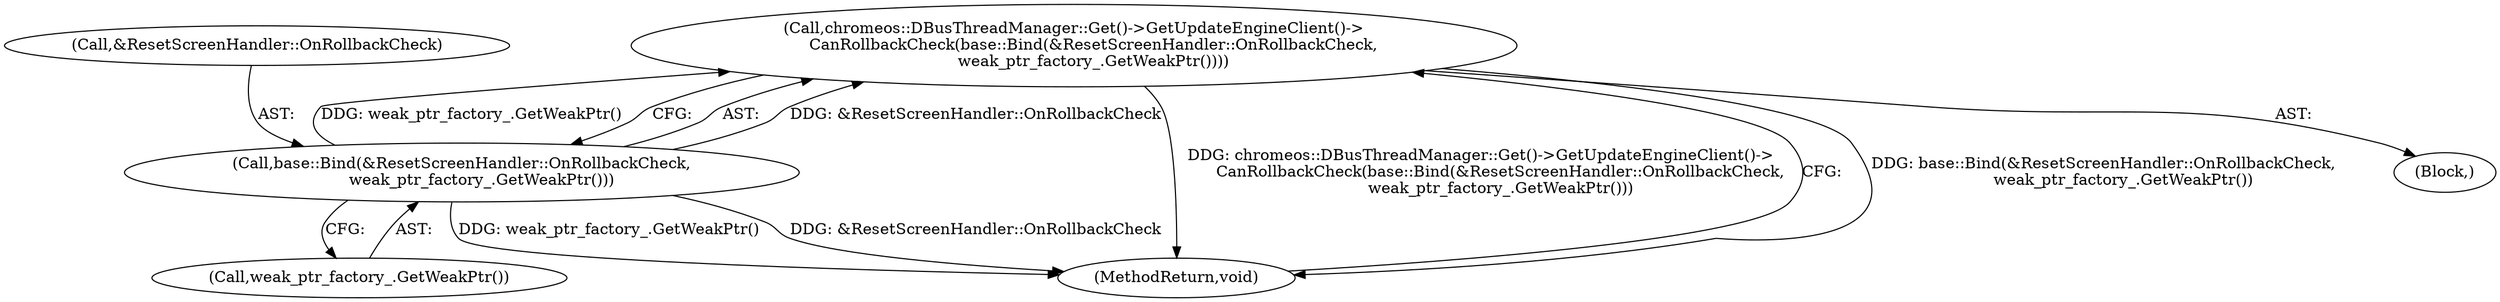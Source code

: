 digraph "0_Chrome_90556c5c9d0a274cc823b713544e9b6064e205cd@API" {
"1000146" [label="(Call,chromeos::DBusThreadManager::Get()->GetUpdateEngineClient()->\n        CanRollbackCheck(base::Bind(&ResetScreenHandler::OnRollbackCheck,\n        weak_ptr_factory_.GetWeakPtr())))"];
"1000147" [label="(Call,base::Bind(&ResetScreenHandler::OnRollbackCheck,\n        weak_ptr_factory_.GetWeakPtr()))"];
"1000151" [label="(MethodReturn,void)"];
"1000150" [label="(Call,weak_ptr_factory_.GetWeakPtr())"];
"1000146" [label="(Call,chromeos::DBusThreadManager::Get()->GetUpdateEngineClient()->\n        CanRollbackCheck(base::Bind(&ResetScreenHandler::OnRollbackCheck,\n        weak_ptr_factory_.GetWeakPtr())))"];
"1000145" [label="(Block,)"];
"1000147" [label="(Call,base::Bind(&ResetScreenHandler::OnRollbackCheck,\n        weak_ptr_factory_.GetWeakPtr()))"];
"1000148" [label="(Call,&ResetScreenHandler::OnRollbackCheck)"];
"1000146" -> "1000145"  [label="AST: "];
"1000146" -> "1000147"  [label="CFG: "];
"1000147" -> "1000146"  [label="AST: "];
"1000151" -> "1000146"  [label="CFG: "];
"1000146" -> "1000151"  [label="DDG: chromeos::DBusThreadManager::Get()->GetUpdateEngineClient()->\n        CanRollbackCheck(base::Bind(&ResetScreenHandler::OnRollbackCheck,\n        weak_ptr_factory_.GetWeakPtr()))"];
"1000146" -> "1000151"  [label="DDG: base::Bind(&ResetScreenHandler::OnRollbackCheck,\n        weak_ptr_factory_.GetWeakPtr())"];
"1000147" -> "1000146"  [label="DDG: &ResetScreenHandler::OnRollbackCheck"];
"1000147" -> "1000146"  [label="DDG: weak_ptr_factory_.GetWeakPtr()"];
"1000147" -> "1000150"  [label="CFG: "];
"1000148" -> "1000147"  [label="AST: "];
"1000150" -> "1000147"  [label="AST: "];
"1000147" -> "1000151"  [label="DDG: &ResetScreenHandler::OnRollbackCheck"];
"1000147" -> "1000151"  [label="DDG: weak_ptr_factory_.GetWeakPtr()"];
}
